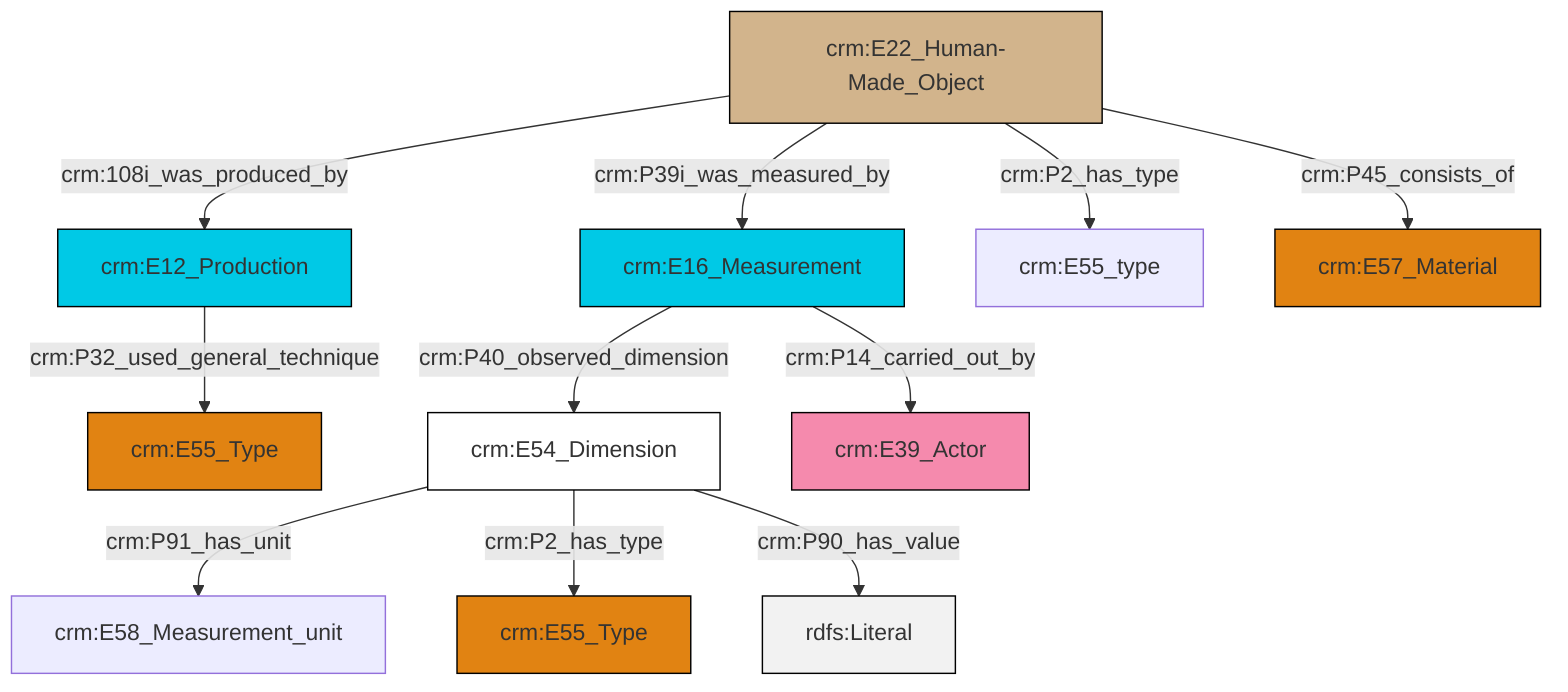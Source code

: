 graph TD
classDef Literal fill:#f2f2f2,stroke:#000000;
classDef CRM_Entity fill:#FFFFFF,stroke:#000000;
classDef Temporal_Entity fill:#00C9E6, stroke:#000000;
classDef Type fill:#E18312, stroke:#000000;
classDef Time-Span fill:#2C9C91, stroke:#000000;
classDef Appellation fill:#FFEB7F, stroke:#000000;
classDef Place fill:#008836, stroke:#000000;
classDef Persistent_Item fill:#B266B2, stroke:#000000;
classDef Conceptual_Object fill:#FFD700, stroke:#000000;
classDef Physical_Thing fill:#D2B48C, stroke:#000000;
classDef Actor fill:#f58aad, stroke:#000000;
classDef PC_Classes fill:#4ce600, stroke:#000000;
classDef Multi fill:#cccccc,stroke:#000000;

2["crm:E16_Measurement"]:::Temporal_Entity -->|crm:P40_observed_dimension| 3["crm:E54_Dimension"]:::CRM_Entity
4["crm:E12_Production"]:::Temporal_Entity -->|crm:P32_used_general_technique| 0["crm:E55_Type"]:::Type
7["crm:E22_Human-Made_Object"]:::Physical_Thing -->|crm:P39i_was_measured_by| 2["crm:E16_Measurement"]:::Temporal_Entity
3["crm:E54_Dimension"]:::CRM_Entity -->|crm:P91_has_unit| 5["crm:E58_Measurement_unit"]:::Default
7["crm:E22_Human-Made_Object"]:::Physical_Thing -->|crm:108i_was_produced_by| 4["crm:E12_Production"]:::Temporal_Entity
7["crm:E22_Human-Made_Object"]:::Physical_Thing -->|crm:P45_consists_of| 11["crm:E57_Material"]:::Type
7["crm:E22_Human-Made_Object"]:::Physical_Thing -->|crm:P2_has_type| 8["crm:E55_type"]:::Default
3["crm:E54_Dimension"]:::CRM_Entity -->|crm:P2_has_type| 14["crm:E55_Type"]:::Type
3["crm:E54_Dimension"]:::CRM_Entity -->|crm:P90_has_value| 17[rdfs:Literal]:::Literal
2["crm:E16_Measurement"]:::Temporal_Entity -->|crm:P14_carried_out_by| 12["crm:E39_Actor"]:::Actor